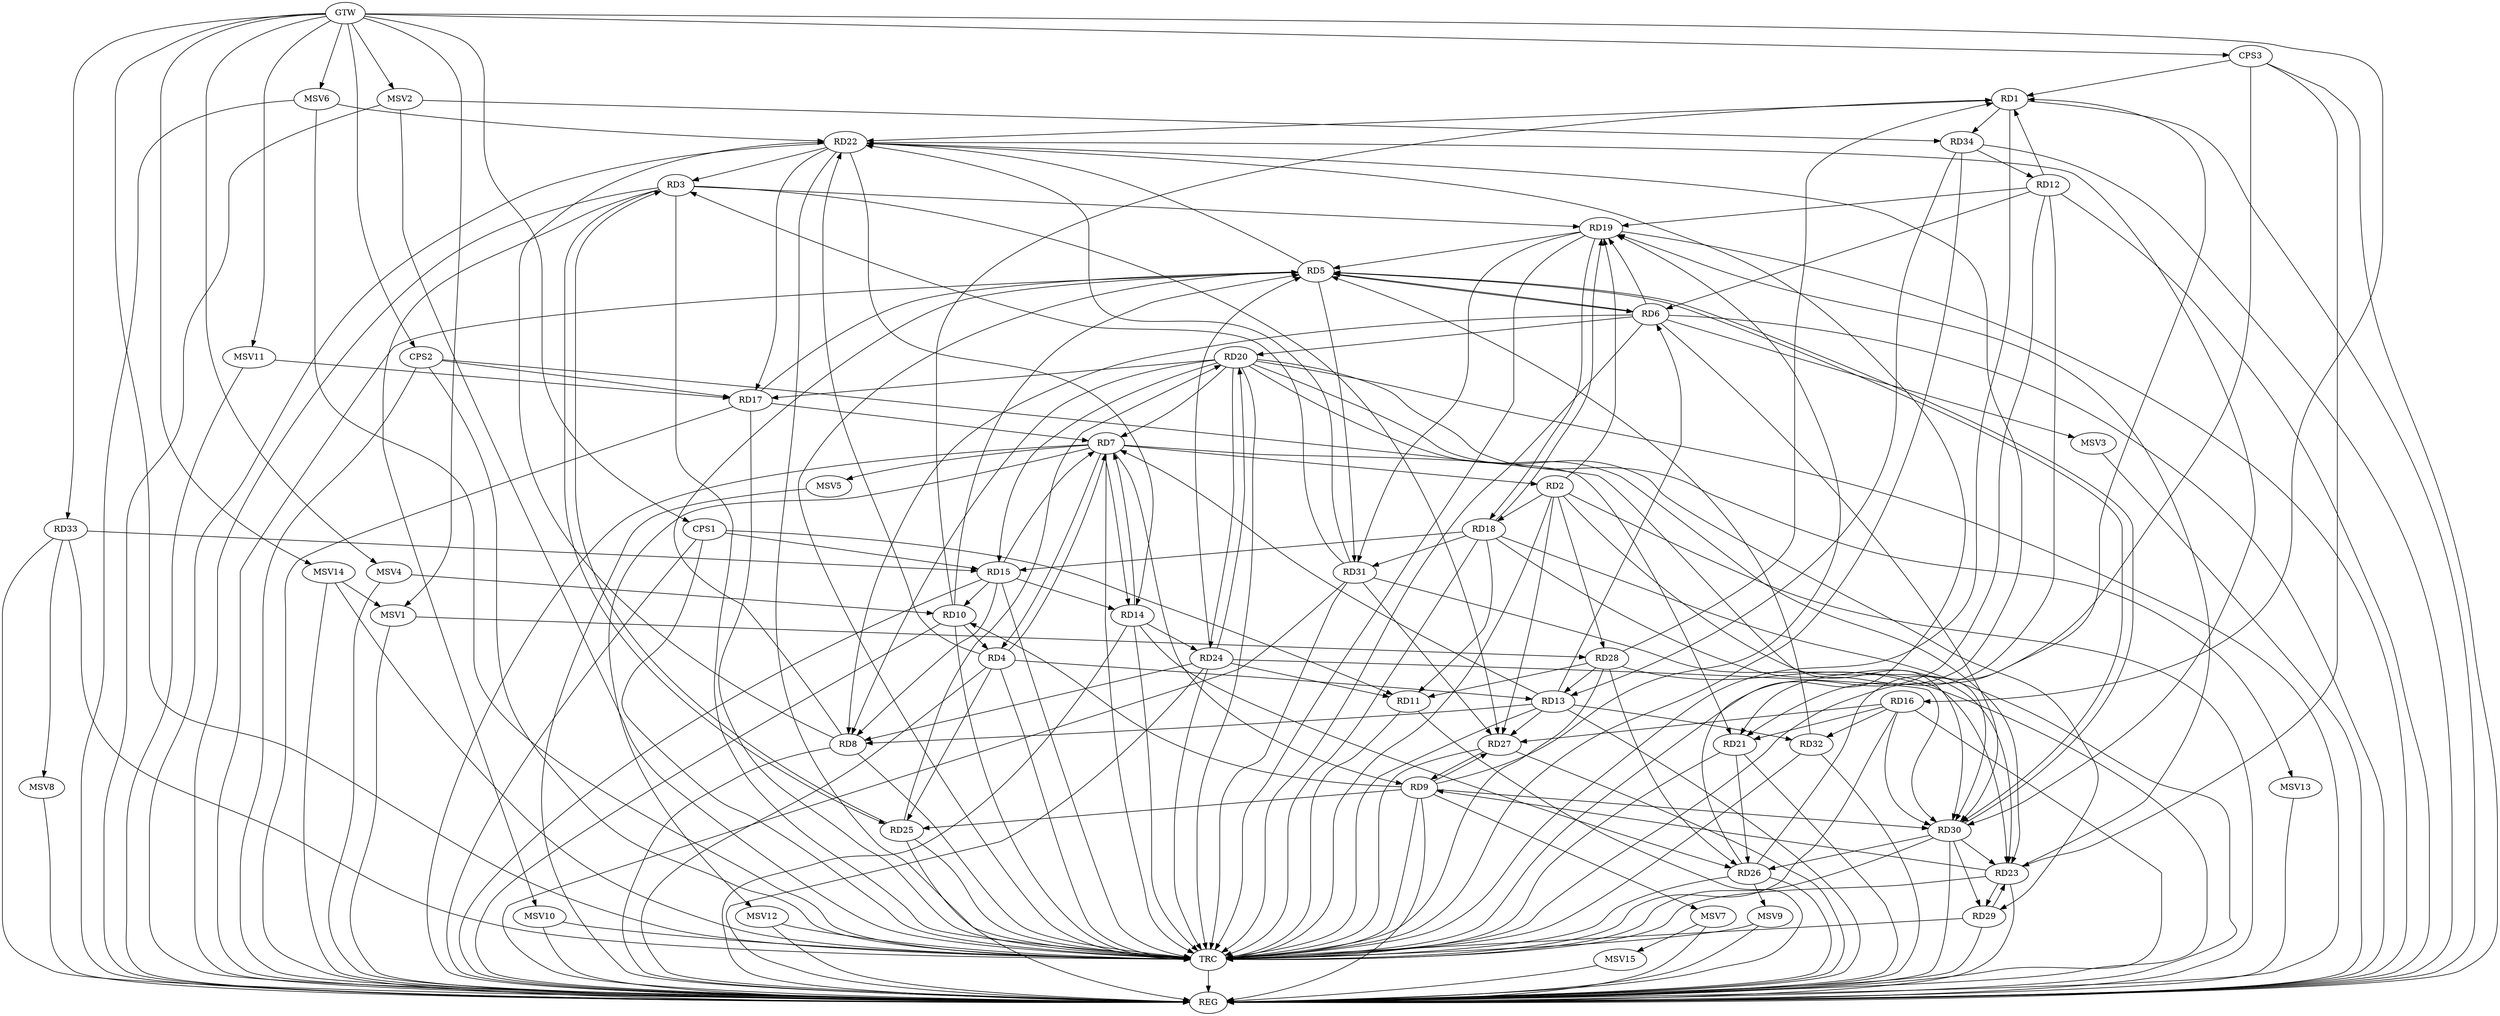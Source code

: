 strict digraph G {
  RD1 [ label="RD1" ];
  RD2 [ label="RD2" ];
  RD3 [ label="RD3" ];
  RD4 [ label="RD4" ];
  RD5 [ label="RD5" ];
  RD6 [ label="RD6" ];
  RD7 [ label="RD7" ];
  RD8 [ label="RD8" ];
  RD9 [ label="RD9" ];
  RD10 [ label="RD10" ];
  RD11 [ label="RD11" ];
  RD12 [ label="RD12" ];
  RD13 [ label="RD13" ];
  RD14 [ label="RD14" ];
  RD15 [ label="RD15" ];
  RD16 [ label="RD16" ];
  RD17 [ label="RD17" ];
  RD18 [ label="RD18" ];
  RD19 [ label="RD19" ];
  RD20 [ label="RD20" ];
  RD21 [ label="RD21" ];
  RD22 [ label="RD22" ];
  RD23 [ label="RD23" ];
  RD24 [ label="RD24" ];
  RD25 [ label="RD25" ];
  RD26 [ label="RD26" ];
  RD27 [ label="RD27" ];
  RD28 [ label="RD28" ];
  RD29 [ label="RD29" ];
  RD30 [ label="RD30" ];
  RD31 [ label="RD31" ];
  RD32 [ label="RD32" ];
  RD33 [ label="RD33" ];
  RD34 [ label="RD34" ];
  CPS1 [ label="CPS1" ];
  CPS2 [ label="CPS2" ];
  CPS3 [ label="CPS3" ];
  GTW [ label="GTW" ];
  REG [ label="REG" ];
  TRC [ label="TRC" ];
  MSV1 [ label="MSV1" ];
  MSV2 [ label="MSV2" ];
  MSV3 [ label="MSV3" ];
  MSV4 [ label="MSV4" ];
  MSV5 [ label="MSV5" ];
  MSV6 [ label="MSV6" ];
  MSV7 [ label="MSV7" ];
  MSV8 [ label="MSV8" ];
  MSV9 [ label="MSV9" ];
  MSV10 [ label="MSV10" ];
  MSV11 [ label="MSV11" ];
  MSV12 [ label="MSV12" ];
  MSV13 [ label="MSV13" ];
  MSV14 [ label="MSV14" ];
  MSV15 [ label="MSV15" ];
  RD10 -> RD1;
  RD12 -> RD1;
  RD1 -> RD22;
  RD26 -> RD1;
  RD28 -> RD1;
  RD1 -> RD34;
  RD7 -> RD2;
  RD2 -> RD18;
  RD2 -> RD19;
  RD2 -> RD27;
  RD2 -> RD28;
  RD2 -> RD30;
  RD3 -> RD19;
  RD22 -> RD3;
  RD3 -> RD25;
  RD25 -> RD3;
  RD3 -> RD27;
  RD31 -> RD3;
  RD4 -> RD7;
  RD7 -> RD4;
  RD10 -> RD4;
  RD4 -> RD13;
  RD4 -> RD22;
  RD4 -> RD25;
  RD5 -> RD6;
  RD6 -> RD5;
  RD8 -> RD5;
  RD10 -> RD5;
  RD17 -> RD5;
  RD19 -> RD5;
  RD5 -> RD22;
  RD24 -> RD5;
  RD5 -> RD30;
  RD30 -> RD5;
  RD5 -> RD31;
  RD32 -> RD5;
  RD6 -> RD8;
  RD12 -> RD6;
  RD13 -> RD6;
  RD6 -> RD19;
  RD6 -> RD20;
  RD6 -> RD30;
  RD7 -> RD9;
  RD13 -> RD7;
  RD7 -> RD14;
  RD14 -> RD7;
  RD15 -> RD7;
  RD17 -> RD7;
  RD20 -> RD7;
  RD7 -> RD21;
  RD13 -> RD8;
  RD15 -> RD8;
  RD20 -> RD8;
  RD8 -> RD22;
  RD24 -> RD8;
  RD9 -> RD10;
  RD9 -> RD19;
  RD23 -> RD9;
  RD9 -> RD25;
  RD9 -> RD27;
  RD27 -> RD9;
  RD9 -> RD30;
  RD15 -> RD10;
  RD18 -> RD11;
  RD24 -> RD11;
  RD28 -> RD11;
  RD12 -> RD19;
  RD12 -> RD21;
  RD34 -> RD12;
  RD13 -> RD27;
  RD28 -> RD13;
  RD13 -> RD32;
  RD34 -> RD13;
  RD15 -> RD14;
  RD22 -> RD14;
  RD14 -> RD24;
  RD14 -> RD26;
  RD18 -> RD15;
  RD20 -> RD15;
  RD33 -> RD15;
  RD16 -> RD21;
  RD16 -> RD27;
  RD16 -> RD30;
  RD16 -> RD32;
  RD20 -> RD17;
  RD22 -> RD17;
  RD18 -> RD19;
  RD19 -> RD18;
  RD18 -> RD23;
  RD18 -> RD31;
  RD23 -> RD19;
  RD19 -> RD31;
  RD20 -> RD23;
  RD20 -> RD24;
  RD24 -> RD20;
  RD25 -> RD20;
  RD20 -> RD29;
  RD22 -> RD21;
  RD21 -> RD26;
  RD26 -> RD22;
  RD22 -> RD30;
  RD31 -> RD22;
  RD23 -> RD29;
  RD29 -> RD23;
  RD30 -> RD23;
  RD31 -> RD23;
  RD24 -> RD30;
  RD28 -> RD26;
  RD30 -> RD26;
  RD31 -> RD27;
  RD30 -> RD29;
  CPS1 -> RD11;
  CPS1 -> RD15;
  CPS2 -> RD17;
  CPS2 -> RD30;
  CPS3 -> RD1;
  CPS3 -> RD23;
  GTW -> RD16;
  GTW -> RD33;
  GTW -> CPS1;
  GTW -> CPS2;
  GTW -> CPS3;
  RD1 -> REG;
  RD2 -> REG;
  RD3 -> REG;
  RD4 -> REG;
  RD5 -> REG;
  RD6 -> REG;
  RD7 -> REG;
  RD8 -> REG;
  RD9 -> REG;
  RD10 -> REG;
  RD11 -> REG;
  RD12 -> REG;
  RD13 -> REG;
  RD14 -> REG;
  RD15 -> REG;
  RD16 -> REG;
  RD17 -> REG;
  RD18 -> REG;
  RD19 -> REG;
  RD20 -> REG;
  RD21 -> REG;
  RD22 -> REG;
  RD23 -> REG;
  RD24 -> REG;
  RD25 -> REG;
  RD26 -> REG;
  RD27 -> REG;
  RD28 -> REG;
  RD29 -> REG;
  RD30 -> REG;
  RD31 -> REG;
  RD32 -> REG;
  RD33 -> REG;
  RD34 -> REG;
  CPS1 -> REG;
  CPS2 -> REG;
  CPS3 -> REG;
  RD1 -> TRC;
  RD2 -> TRC;
  RD3 -> TRC;
  RD4 -> TRC;
  RD5 -> TRC;
  RD6 -> TRC;
  RD7 -> TRC;
  RD8 -> TRC;
  RD9 -> TRC;
  RD10 -> TRC;
  RD11 -> TRC;
  RD12 -> TRC;
  RD13 -> TRC;
  RD14 -> TRC;
  RD15 -> TRC;
  RD16 -> TRC;
  RD17 -> TRC;
  RD18 -> TRC;
  RD19 -> TRC;
  RD20 -> TRC;
  RD21 -> TRC;
  RD22 -> TRC;
  RD23 -> TRC;
  RD24 -> TRC;
  RD25 -> TRC;
  RD26 -> TRC;
  RD27 -> TRC;
  RD28 -> TRC;
  RD29 -> TRC;
  RD30 -> TRC;
  RD31 -> TRC;
  RD32 -> TRC;
  RD33 -> TRC;
  RD34 -> TRC;
  CPS1 -> TRC;
  CPS2 -> TRC;
  CPS3 -> TRC;
  GTW -> TRC;
  TRC -> REG;
  MSV1 -> RD28;
  GTW -> MSV1;
  MSV1 -> REG;
  MSV2 -> RD34;
  GTW -> MSV2;
  MSV2 -> REG;
  MSV2 -> TRC;
  RD6 -> MSV3;
  MSV3 -> REG;
  MSV4 -> RD10;
  GTW -> MSV4;
  MSV4 -> REG;
  RD7 -> MSV5;
  MSV5 -> REG;
  MSV6 -> RD22;
  GTW -> MSV6;
  MSV6 -> REG;
  MSV6 -> TRC;
  RD9 -> MSV7;
  MSV7 -> REG;
  RD33 -> MSV8;
  MSV8 -> REG;
  RD26 -> MSV9;
  MSV9 -> REG;
  MSV9 -> TRC;
  RD3 -> MSV10;
  MSV10 -> REG;
  MSV10 -> TRC;
  MSV11 -> RD17;
  GTW -> MSV11;
  MSV11 -> REG;
  RD7 -> MSV12;
  MSV12 -> REG;
  MSV12 -> TRC;
  RD20 -> MSV13;
  MSV13 -> REG;
  MSV14 -> MSV1;
  GTW -> MSV14;
  MSV14 -> REG;
  MSV14 -> TRC;
  MSV7 -> MSV15;
  MSV15 -> REG;
}
